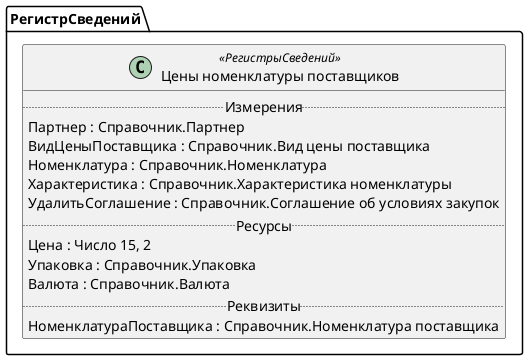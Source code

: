 ﻿@startuml ЦеныНоменклатурыПоставщиков
'!include templates.wsd
'..\include templates.wsd
class РегистрСведений.ЦеныНоменклатурыПоставщиков as "Цены номенклатуры поставщиков" <<РегистрыСведений>>
{
..Измерения..
Партнер : Справочник.Партнер
ВидЦеныПоставщика : Справочник.Вид цены поставщика
Номенклатура : Справочник.Номенклатура
Характеристика : Справочник.Характеристика номенклатуры
УдалитьСоглашение : Справочник.Соглашение об условиях закупок
..Ресурсы..
Цена : Число 15, 2
Упаковка : Справочник.Упаковка
Валюта : Справочник.Валюта
..Реквизиты..
НоменклатураПоставщика : Справочник.Номенклатура поставщика
}
@enduml
